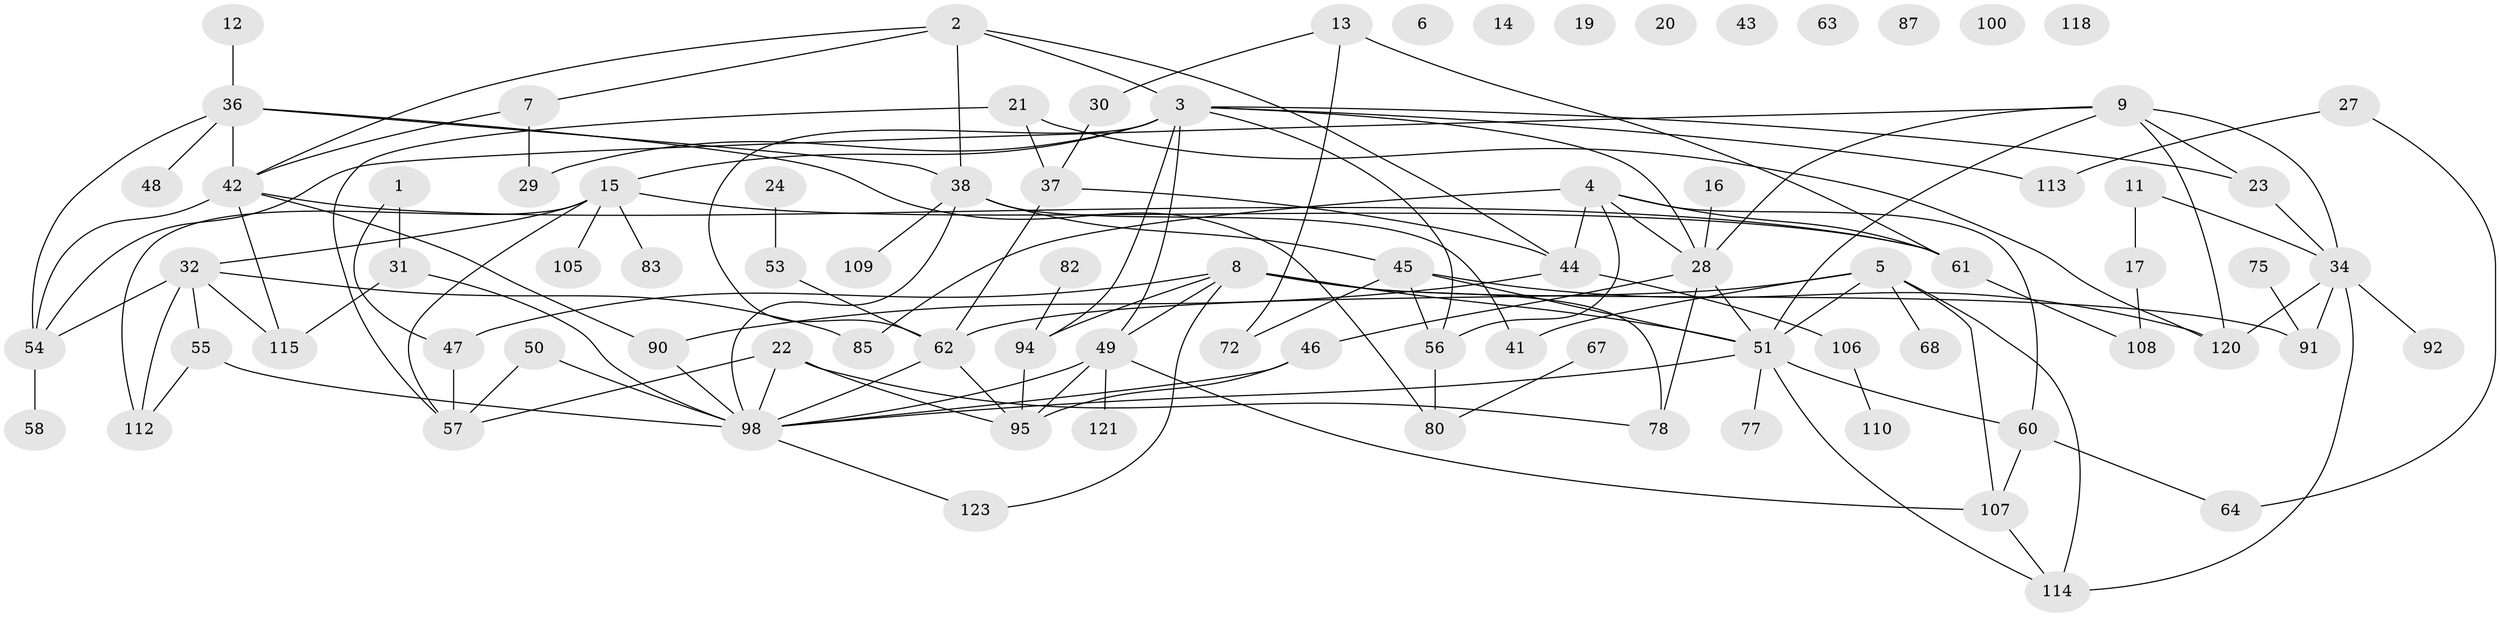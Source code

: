 // Generated by graph-tools (version 1.1) at 2025/23/03/03/25 07:23:26]
// undirected, 86 vertices, 135 edges
graph export_dot {
graph [start="1"]
  node [color=gray90,style=filled];
  1 [super="+88"];
  2 [super="+52"];
  3 [super="+124"];
  4 [super="+25"];
  5 [super="+81"];
  6 [super="+10"];
  7;
  8 [super="+33"];
  9 [super="+35"];
  11;
  12;
  13 [super="+18"];
  14;
  15 [super="+69"];
  16;
  17 [super="+73"];
  19;
  20;
  21 [super="+39"];
  22 [super="+26"];
  23;
  24;
  27;
  28 [super="+97"];
  29 [super="+40"];
  30;
  31 [super="+59"];
  32;
  34 [super="+104"];
  36 [super="+71"];
  37 [super="+93"];
  38 [super="+96"];
  41;
  42 [super="+103"];
  43;
  44 [super="+79"];
  45 [super="+117"];
  46;
  47;
  48;
  49 [super="+65"];
  50;
  51 [super="+99"];
  53 [super="+74"];
  54 [super="+76"];
  55 [super="+84"];
  56 [super="+66"];
  57 [super="+119"];
  58;
  60 [super="+89"];
  61;
  62 [super="+70"];
  63;
  64 [super="+86"];
  67;
  68;
  72;
  75;
  77;
  78 [super="+116"];
  80;
  82;
  83;
  85 [super="+101"];
  87;
  90;
  91;
  92;
  94;
  95 [super="+122"];
  98 [super="+102"];
  100;
  105;
  106;
  107 [super="+111"];
  108;
  109;
  110;
  112;
  113;
  114;
  115;
  118;
  120;
  121;
  123;
  1 -- 47;
  1 -- 31;
  2 -- 7;
  2 -- 3;
  2 -- 38;
  2 -- 42;
  2 -- 44;
  3 -- 15;
  3 -- 23;
  3 -- 56;
  3 -- 94;
  3 -- 113;
  3 -- 49;
  3 -- 28;
  3 -- 29;
  3 -- 62;
  4 -- 44;
  4 -- 56;
  4 -- 61;
  4 -- 28;
  4 -- 85;
  4 -- 60;
  5 -- 41;
  5 -- 62;
  5 -- 114;
  5 -- 107;
  5 -- 68;
  5 -- 51;
  7 -- 29;
  7 -- 42;
  8 -- 49;
  8 -- 123;
  8 -- 91;
  8 -- 94;
  8 -- 47;
  8 -- 78;
  8 -- 51;
  9 -- 23;
  9 -- 28;
  9 -- 34;
  9 -- 51;
  9 -- 54;
  9 -- 120;
  11 -- 34;
  11 -- 17;
  12 -- 36;
  13 -- 72;
  13 -- 61;
  13 -- 30;
  15 -- 32;
  15 -- 61;
  15 -- 83;
  15 -- 105;
  15 -- 57;
  15 -- 112;
  16 -- 28;
  17 -- 108;
  21 -- 37;
  21 -- 57;
  21 -- 120;
  22 -- 78;
  22 -- 95;
  22 -- 57;
  22 -- 98;
  23 -- 34;
  24 -- 53;
  27 -- 113;
  27 -- 64;
  28 -- 46;
  28 -- 78;
  28 -- 51;
  30 -- 37;
  31 -- 98;
  31 -- 115;
  32 -- 54;
  32 -- 85;
  32 -- 112;
  32 -- 115;
  32 -- 55;
  34 -- 91;
  34 -- 114;
  34 -- 120;
  34 -- 92;
  36 -- 42;
  36 -- 48;
  36 -- 54;
  36 -- 80;
  36 -- 38;
  37 -- 62;
  37 -- 44;
  38 -- 45;
  38 -- 98 [weight=2];
  38 -- 41;
  38 -- 109;
  42 -- 54;
  42 -- 61;
  42 -- 115;
  42 -- 90;
  44 -- 106;
  44 -- 90;
  45 -- 51;
  45 -- 72;
  45 -- 120;
  45 -- 56;
  46 -- 98;
  46 -- 95;
  47 -- 57;
  49 -- 95 [weight=2];
  49 -- 98;
  49 -- 121;
  49 -- 107;
  50 -- 98;
  50 -- 57;
  51 -- 60;
  51 -- 114;
  51 -- 98;
  51 -- 77;
  53 -- 62;
  54 -- 58;
  55 -- 98;
  55 -- 112;
  56 -- 80;
  60 -- 64;
  60 -- 107;
  61 -- 108;
  62 -- 95;
  62 -- 98;
  67 -- 80;
  75 -- 91;
  82 -- 94;
  90 -- 98;
  94 -- 95;
  98 -- 123;
  106 -- 110;
  107 -- 114;
}
